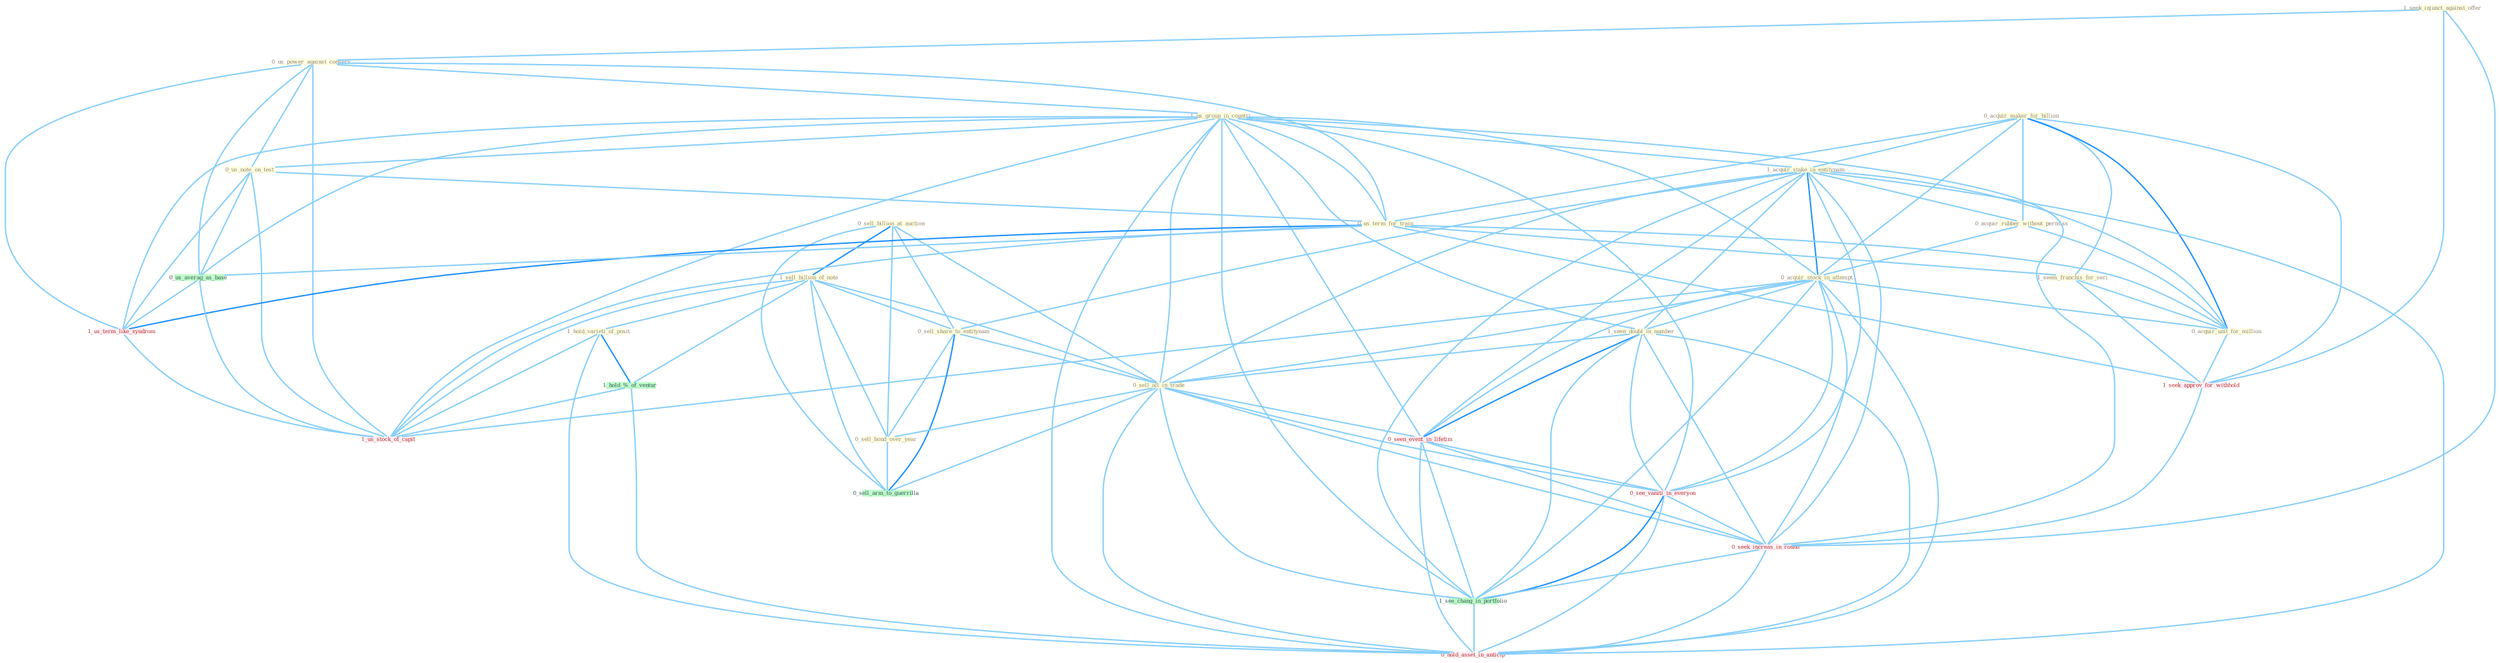 Graph G{ 
    node
    [shape=polygon,style=filled,width=.5,height=.06,color="#BDFCC9",fixedsize=true,fontsize=4,
    fontcolor="#2f4f4f"];
    {node
    [color="#ffffe0", fontcolor="#8b7d6b"] "0_sell_billion_at_auction " "0_acquir_maker_for_billion " "1_seek_injunct_against_offer " "0_us_power_against_conserv " "1_sell_billion_of_note " "1_us_group_in_countri " "1_acquir_stake_in_entitynam " "0_us_note_on_test " "0_us_term_for_train " "0_acquir_rubber_without_permiss " "0_acquir_stock_in_attempt " "1_seem_franchis_for_seri " "0_sell_share_to_entitynam " "1_seen_doubl_in_number " "0_acquir_unit_for_million " "0_sell_all_in_trade " "1_hold_varieti_of_posit " "0_sell_bond_over_year "}
{node [color="#fff0f5", fontcolor="#b22222"] "0_seen_event_in_lifetim " "1_us_term_like_syndrom " "1_seek_approv_for_withhold " "0_see_vaniti_in_everyon " "0_seek_increas_in_round " "1_us_stock_of_capit " "0_hold_asset_in_anticip "}
edge [color="#B0E2FF"];

	"0_sell_billion_at_auction " -- "1_sell_billion_of_note " [w="2", color="#1e90ff" , len=0.8];
	"0_sell_billion_at_auction " -- "0_sell_share_to_entitynam " [w="1", color="#87cefa" ];
	"0_sell_billion_at_auction " -- "0_sell_all_in_trade " [w="1", color="#87cefa" ];
	"0_sell_billion_at_auction " -- "0_sell_bond_over_year " [w="1", color="#87cefa" ];
	"0_sell_billion_at_auction " -- "0_sell_arm_to_guerrilla " [w="1", color="#87cefa" ];
	"0_acquir_maker_for_billion " -- "1_acquir_stake_in_entitynam " [w="1", color="#87cefa" ];
	"0_acquir_maker_for_billion " -- "0_us_term_for_train " [w="1", color="#87cefa" ];
	"0_acquir_maker_for_billion " -- "0_acquir_rubber_without_permiss " [w="1", color="#87cefa" ];
	"0_acquir_maker_for_billion " -- "0_acquir_stock_in_attempt " [w="1", color="#87cefa" ];
	"0_acquir_maker_for_billion " -- "1_seem_franchis_for_seri " [w="1", color="#87cefa" ];
	"0_acquir_maker_for_billion " -- "0_acquir_unit_for_million " [w="2", color="#1e90ff" , len=0.8];
	"0_acquir_maker_for_billion " -- "1_seek_approv_for_withhold " [w="1", color="#87cefa" ];
	"1_seek_injunct_against_offer " -- "0_us_power_against_conserv " [w="1", color="#87cefa" ];
	"1_seek_injunct_against_offer " -- "1_seek_approv_for_withhold " [w="1", color="#87cefa" ];
	"1_seek_injunct_against_offer " -- "0_seek_increas_in_round " [w="1", color="#87cefa" ];
	"0_us_power_against_conserv " -- "1_us_group_in_countri " [w="1", color="#87cefa" ];
	"0_us_power_against_conserv " -- "0_us_note_on_test " [w="1", color="#87cefa" ];
	"0_us_power_against_conserv " -- "0_us_term_for_train " [w="1", color="#87cefa" ];
	"0_us_power_against_conserv " -- "0_us_averag_as_base " [w="1", color="#87cefa" ];
	"0_us_power_against_conserv " -- "1_us_term_like_syndrom " [w="1", color="#87cefa" ];
	"0_us_power_against_conserv " -- "1_us_stock_of_capit " [w="1", color="#87cefa" ];
	"1_sell_billion_of_note " -- "0_sell_share_to_entitynam " [w="1", color="#87cefa" ];
	"1_sell_billion_of_note " -- "0_sell_all_in_trade " [w="1", color="#87cefa" ];
	"1_sell_billion_of_note " -- "1_hold_varieti_of_posit " [w="1", color="#87cefa" ];
	"1_sell_billion_of_note " -- "0_sell_bond_over_year " [w="1", color="#87cefa" ];
	"1_sell_billion_of_note " -- "1_hold_%_of_ventur " [w="1", color="#87cefa" ];
	"1_sell_billion_of_note " -- "0_sell_arm_to_guerrilla " [w="1", color="#87cefa" ];
	"1_sell_billion_of_note " -- "1_us_stock_of_capit " [w="1", color="#87cefa" ];
	"1_us_group_in_countri " -- "1_acquir_stake_in_entitynam " [w="1", color="#87cefa" ];
	"1_us_group_in_countri " -- "0_us_note_on_test " [w="1", color="#87cefa" ];
	"1_us_group_in_countri " -- "0_us_term_for_train " [w="1", color="#87cefa" ];
	"1_us_group_in_countri " -- "0_acquir_stock_in_attempt " [w="1", color="#87cefa" ];
	"1_us_group_in_countri " -- "1_seen_doubl_in_number " [w="1", color="#87cefa" ];
	"1_us_group_in_countri " -- "0_sell_all_in_trade " [w="1", color="#87cefa" ];
	"1_us_group_in_countri " -- "0_seen_event_in_lifetim " [w="1", color="#87cefa" ];
	"1_us_group_in_countri " -- "0_us_averag_as_base " [w="1", color="#87cefa" ];
	"1_us_group_in_countri " -- "1_us_term_like_syndrom " [w="1", color="#87cefa" ];
	"1_us_group_in_countri " -- "0_see_vaniti_in_everyon " [w="1", color="#87cefa" ];
	"1_us_group_in_countri " -- "0_seek_increas_in_round " [w="1", color="#87cefa" ];
	"1_us_group_in_countri " -- "1_us_stock_of_capit " [w="1", color="#87cefa" ];
	"1_us_group_in_countri " -- "1_see_chang_in_portfolio " [w="1", color="#87cefa" ];
	"1_us_group_in_countri " -- "0_hold_asset_in_anticip " [w="1", color="#87cefa" ];
	"1_acquir_stake_in_entitynam " -- "0_acquir_rubber_without_permiss " [w="1", color="#87cefa" ];
	"1_acquir_stake_in_entitynam " -- "0_acquir_stock_in_attempt " [w="2", color="#1e90ff" , len=0.8];
	"1_acquir_stake_in_entitynam " -- "0_sell_share_to_entitynam " [w="1", color="#87cefa" ];
	"1_acquir_stake_in_entitynam " -- "1_seen_doubl_in_number " [w="1", color="#87cefa" ];
	"1_acquir_stake_in_entitynam " -- "0_acquir_unit_for_million " [w="1", color="#87cefa" ];
	"1_acquir_stake_in_entitynam " -- "0_sell_all_in_trade " [w="1", color="#87cefa" ];
	"1_acquir_stake_in_entitynam " -- "0_seen_event_in_lifetim " [w="1", color="#87cefa" ];
	"1_acquir_stake_in_entitynam " -- "0_see_vaniti_in_everyon " [w="1", color="#87cefa" ];
	"1_acquir_stake_in_entitynam " -- "0_seek_increas_in_round " [w="1", color="#87cefa" ];
	"1_acquir_stake_in_entitynam " -- "1_see_chang_in_portfolio " [w="1", color="#87cefa" ];
	"1_acquir_stake_in_entitynam " -- "0_hold_asset_in_anticip " [w="1", color="#87cefa" ];
	"0_us_note_on_test " -- "0_us_term_for_train " [w="1", color="#87cefa" ];
	"0_us_note_on_test " -- "0_us_averag_as_base " [w="1", color="#87cefa" ];
	"0_us_note_on_test " -- "1_us_term_like_syndrom " [w="1", color="#87cefa" ];
	"0_us_note_on_test " -- "1_us_stock_of_capit " [w="1", color="#87cefa" ];
	"0_us_term_for_train " -- "1_seem_franchis_for_seri " [w="1", color="#87cefa" ];
	"0_us_term_for_train " -- "0_acquir_unit_for_million " [w="1", color="#87cefa" ];
	"0_us_term_for_train " -- "0_us_averag_as_base " [w="1", color="#87cefa" ];
	"0_us_term_for_train " -- "1_us_term_like_syndrom " [w="2", color="#1e90ff" , len=0.8];
	"0_us_term_for_train " -- "1_seek_approv_for_withhold " [w="1", color="#87cefa" ];
	"0_us_term_for_train " -- "1_us_stock_of_capit " [w="1", color="#87cefa" ];
	"0_acquir_rubber_without_permiss " -- "0_acquir_stock_in_attempt " [w="1", color="#87cefa" ];
	"0_acquir_rubber_without_permiss " -- "0_acquir_unit_for_million " [w="1", color="#87cefa" ];
	"0_acquir_stock_in_attempt " -- "1_seen_doubl_in_number " [w="1", color="#87cefa" ];
	"0_acquir_stock_in_attempt " -- "0_acquir_unit_for_million " [w="1", color="#87cefa" ];
	"0_acquir_stock_in_attempt " -- "0_sell_all_in_trade " [w="1", color="#87cefa" ];
	"0_acquir_stock_in_attempt " -- "0_seen_event_in_lifetim " [w="1", color="#87cefa" ];
	"0_acquir_stock_in_attempt " -- "0_see_vaniti_in_everyon " [w="1", color="#87cefa" ];
	"0_acquir_stock_in_attempt " -- "0_seek_increas_in_round " [w="1", color="#87cefa" ];
	"0_acquir_stock_in_attempt " -- "1_us_stock_of_capit " [w="1", color="#87cefa" ];
	"0_acquir_stock_in_attempt " -- "1_see_chang_in_portfolio " [w="1", color="#87cefa" ];
	"0_acquir_stock_in_attempt " -- "0_hold_asset_in_anticip " [w="1", color="#87cefa" ];
	"1_seem_franchis_for_seri " -- "0_acquir_unit_for_million " [w="1", color="#87cefa" ];
	"1_seem_franchis_for_seri " -- "1_seek_approv_for_withhold " [w="1", color="#87cefa" ];
	"0_sell_share_to_entitynam " -- "0_sell_all_in_trade " [w="1", color="#87cefa" ];
	"0_sell_share_to_entitynam " -- "0_sell_bond_over_year " [w="1", color="#87cefa" ];
	"0_sell_share_to_entitynam " -- "0_sell_arm_to_guerrilla " [w="2", color="#1e90ff" , len=0.8];
	"1_seen_doubl_in_number " -- "0_sell_all_in_trade " [w="1", color="#87cefa" ];
	"1_seen_doubl_in_number " -- "0_seen_event_in_lifetim " [w="2", color="#1e90ff" , len=0.8];
	"1_seen_doubl_in_number " -- "0_see_vaniti_in_everyon " [w="1", color="#87cefa" ];
	"1_seen_doubl_in_number " -- "0_seek_increas_in_round " [w="1", color="#87cefa" ];
	"1_seen_doubl_in_number " -- "1_see_chang_in_portfolio " [w="1", color="#87cefa" ];
	"1_seen_doubl_in_number " -- "0_hold_asset_in_anticip " [w="1", color="#87cefa" ];
	"0_acquir_unit_for_million " -- "1_seek_approv_for_withhold " [w="1", color="#87cefa" ];
	"0_sell_all_in_trade " -- "0_sell_bond_over_year " [w="1", color="#87cefa" ];
	"0_sell_all_in_trade " -- "0_seen_event_in_lifetim " [w="1", color="#87cefa" ];
	"0_sell_all_in_trade " -- "0_see_vaniti_in_everyon " [w="1", color="#87cefa" ];
	"0_sell_all_in_trade " -- "0_sell_arm_to_guerrilla " [w="1", color="#87cefa" ];
	"0_sell_all_in_trade " -- "0_seek_increas_in_round " [w="1", color="#87cefa" ];
	"0_sell_all_in_trade " -- "1_see_chang_in_portfolio " [w="1", color="#87cefa" ];
	"0_sell_all_in_trade " -- "0_hold_asset_in_anticip " [w="1", color="#87cefa" ];
	"1_hold_varieti_of_posit " -- "1_hold_%_of_ventur " [w="2", color="#1e90ff" , len=0.8];
	"1_hold_varieti_of_posit " -- "1_us_stock_of_capit " [w="1", color="#87cefa" ];
	"1_hold_varieti_of_posit " -- "0_hold_asset_in_anticip " [w="1", color="#87cefa" ];
	"0_sell_bond_over_year " -- "0_sell_arm_to_guerrilla " [w="1", color="#87cefa" ];
	"0_seen_event_in_lifetim " -- "0_see_vaniti_in_everyon " [w="1", color="#87cefa" ];
	"0_seen_event_in_lifetim " -- "0_seek_increas_in_round " [w="1", color="#87cefa" ];
	"0_seen_event_in_lifetim " -- "1_see_chang_in_portfolio " [w="1", color="#87cefa" ];
	"0_seen_event_in_lifetim " -- "0_hold_asset_in_anticip " [w="1", color="#87cefa" ];
	"0_us_averag_as_base " -- "1_us_term_like_syndrom " [w="1", color="#87cefa" ];
	"0_us_averag_as_base " -- "1_us_stock_of_capit " [w="1", color="#87cefa" ];
	"1_us_term_like_syndrom " -- "1_us_stock_of_capit " [w="1", color="#87cefa" ];
	"1_seek_approv_for_withhold " -- "0_seek_increas_in_round " [w="1", color="#87cefa" ];
	"1_hold_%_of_ventur " -- "1_us_stock_of_capit " [w="1", color="#87cefa" ];
	"1_hold_%_of_ventur " -- "0_hold_asset_in_anticip " [w="1", color="#87cefa" ];
	"0_see_vaniti_in_everyon " -- "0_seek_increas_in_round " [w="1", color="#87cefa" ];
	"0_see_vaniti_in_everyon " -- "1_see_chang_in_portfolio " [w="2", color="#1e90ff" , len=0.8];
	"0_see_vaniti_in_everyon " -- "0_hold_asset_in_anticip " [w="1", color="#87cefa" ];
	"0_seek_increas_in_round " -- "1_see_chang_in_portfolio " [w="1", color="#87cefa" ];
	"0_seek_increas_in_round " -- "0_hold_asset_in_anticip " [w="1", color="#87cefa" ];
	"1_see_chang_in_portfolio " -- "0_hold_asset_in_anticip " [w="1", color="#87cefa" ];
}